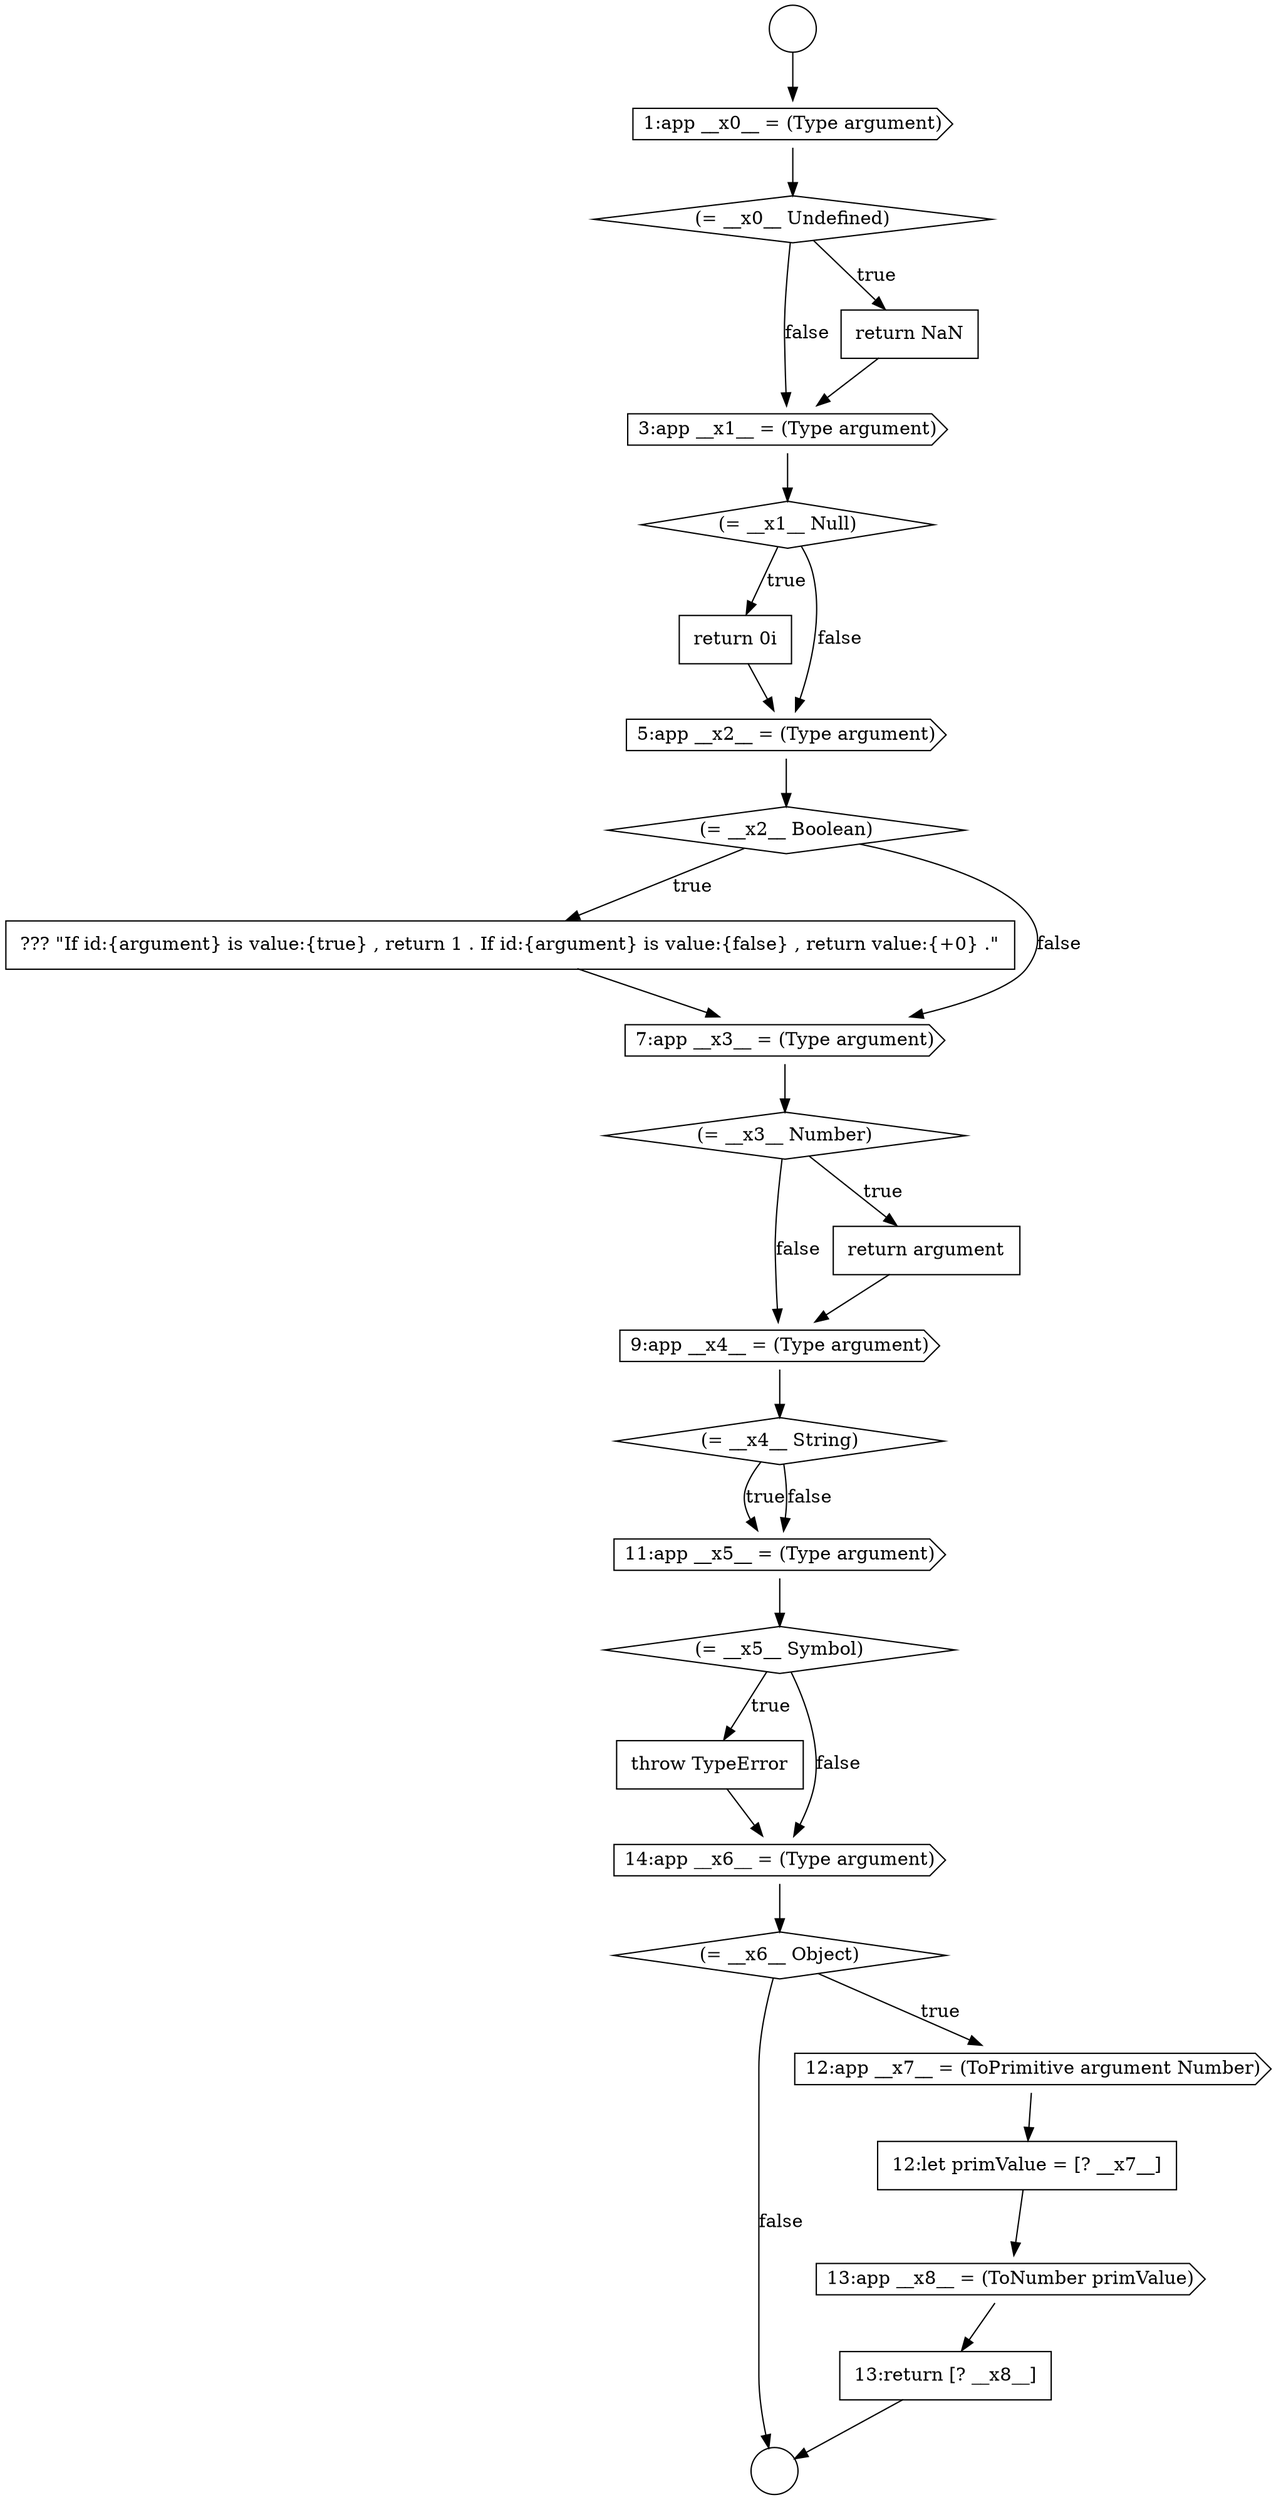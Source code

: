 digraph {
  node19887 [shape=none, margin=0, label=<<font color="black">
    <table border="0" cellborder="1" cellspacing="0" cellpadding="10">
      <tr><td align="left">??? &quot;If id:{argument} is value:{true} , return 1 . If id:{argument} is value:{false} , return value:{+0} .&quot;</td></tr>
    </table>
  </font>> color="black" fillcolor="white" style=filled]
  node19895 [shape=none, margin=0, label=<<font color="black">
    <table border="0" cellborder="1" cellspacing="0" cellpadding="10">
      <tr><td align="left">throw TypeError</td></tr>
    </table>
  </font>> color="black" fillcolor="white" style=filled]
  node19892 [shape=diamond, label=<<font color="black">(= __x4__ String)</font>> color="black" fillcolor="white" style=filled]
  node19877 [shape=circle label=" " color="black" fillcolor="white" style=filled]
  node19882 [shape=cds, label=<<font color="black">3:app __x1__ = (Type argument)</font>> color="black" fillcolor="white" style=filled]
  node19889 [shape=diamond, label=<<font color="black">(= __x3__ Number)</font>> color="black" fillcolor="white" style=filled]
  node19878 [shape=circle label=" " color="black" fillcolor="white" style=filled]
  node19880 [shape=diamond, label=<<font color="black">(= __x0__ Undefined)</font>> color="black" fillcolor="white" style=filled]
  node19888 [shape=cds, label=<<font color="black">7:app __x3__ = (Type argument)</font>> color="black" fillcolor="white" style=filled]
  node19897 [shape=diamond, label=<<font color="black">(= __x6__ Object)</font>> color="black" fillcolor="white" style=filled]
  node19884 [shape=none, margin=0, label=<<font color="black">
    <table border="0" cellborder="1" cellspacing="0" cellpadding="10">
      <tr><td align="left">return 0i</td></tr>
    </table>
  </font>> color="black" fillcolor="white" style=filled]
  node19901 [shape=none, margin=0, label=<<font color="black">
    <table border="0" cellborder="1" cellspacing="0" cellpadding="10">
      <tr><td align="left">13:return [? __x8__]</td></tr>
    </table>
  </font>> color="black" fillcolor="white" style=filled]
  node19891 [shape=cds, label=<<font color="black">9:app __x4__ = (Type argument)</font>> color="black" fillcolor="white" style=filled]
  node19883 [shape=diamond, label=<<font color="black">(= __x1__ Null)</font>> color="black" fillcolor="white" style=filled]
  node19900 [shape=cds, label=<<font color="black">13:app __x8__ = (ToNumber primValue)</font>> color="black" fillcolor="white" style=filled]
  node19886 [shape=diamond, label=<<font color="black">(= __x2__ Boolean)</font>> color="black" fillcolor="white" style=filled]
  node19899 [shape=none, margin=0, label=<<font color="black">
    <table border="0" cellborder="1" cellspacing="0" cellpadding="10">
      <tr><td align="left">12:let primValue = [? __x7__]</td></tr>
    </table>
  </font>> color="black" fillcolor="white" style=filled]
  node19896 [shape=cds, label=<<font color="black">14:app __x6__ = (Type argument)</font>> color="black" fillcolor="white" style=filled]
  node19879 [shape=cds, label=<<font color="black">1:app __x0__ = (Type argument)</font>> color="black" fillcolor="white" style=filled]
  node19881 [shape=none, margin=0, label=<<font color="black">
    <table border="0" cellborder="1" cellspacing="0" cellpadding="10">
      <tr><td align="left">return NaN</td></tr>
    </table>
  </font>> color="black" fillcolor="white" style=filled]
  node19894 [shape=diamond, label=<<font color="black">(= __x5__ Symbol)</font>> color="black" fillcolor="white" style=filled]
  node19898 [shape=cds, label=<<font color="black">12:app __x7__ = (ToPrimitive argument Number)</font>> color="black" fillcolor="white" style=filled]
  node19885 [shape=cds, label=<<font color="black">5:app __x2__ = (Type argument)</font>> color="black" fillcolor="white" style=filled]
  node19890 [shape=none, margin=0, label=<<font color="black">
    <table border="0" cellborder="1" cellspacing="0" cellpadding="10">
      <tr><td align="left">return argument</td></tr>
    </table>
  </font>> color="black" fillcolor="white" style=filled]
  node19893 [shape=cds, label=<<font color="black">11:app __x5__ = (Type argument)</font>> color="black" fillcolor="white" style=filled]
  node19900 -> node19901 [ color="black"]
  node19889 -> node19890 [label=<<font color="black">true</font>> color="black"]
  node19889 -> node19891 [label=<<font color="black">false</font>> color="black"]
  node19883 -> node19884 [label=<<font color="black">true</font>> color="black"]
  node19883 -> node19885 [label=<<font color="black">false</font>> color="black"]
  node19898 -> node19899 [ color="black"]
  node19886 -> node19887 [label=<<font color="black">true</font>> color="black"]
  node19886 -> node19888 [label=<<font color="black">false</font>> color="black"]
  node19894 -> node19895 [label=<<font color="black">true</font>> color="black"]
  node19894 -> node19896 [label=<<font color="black">false</font>> color="black"]
  node19880 -> node19881 [label=<<font color="black">true</font>> color="black"]
  node19880 -> node19882 [label=<<font color="black">false</font>> color="black"]
  node19882 -> node19883 [ color="black"]
  node19887 -> node19888 [ color="black"]
  node19896 -> node19897 [ color="black"]
  node19897 -> node19898 [label=<<font color="black">true</font>> color="black"]
  node19897 -> node19878 [label=<<font color="black">false</font>> color="black"]
  node19885 -> node19886 [ color="black"]
  node19877 -> node19879 [ color="black"]
  node19901 -> node19878 [ color="black"]
  node19893 -> node19894 [ color="black"]
  node19895 -> node19896 [ color="black"]
  node19888 -> node19889 [ color="black"]
  node19884 -> node19885 [ color="black"]
  node19891 -> node19892 [ color="black"]
  node19890 -> node19891 [ color="black"]
  node19892 -> node19893 [label=<<font color="black">true</font>> color="black"]
  node19892 -> node19893 [label=<<font color="black">false</font>> color="black"]
  node19899 -> node19900 [ color="black"]
  node19879 -> node19880 [ color="black"]
  node19881 -> node19882 [ color="black"]
}
